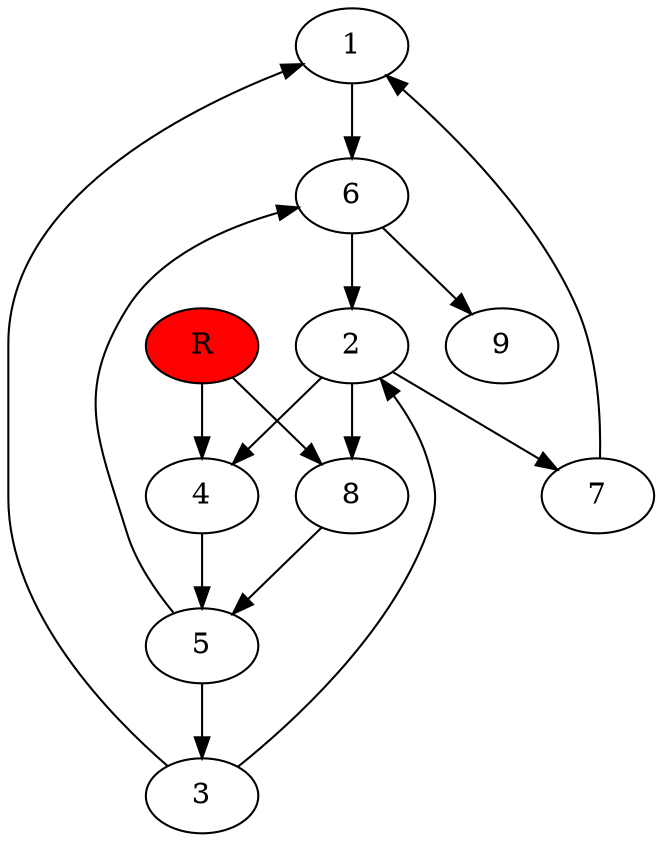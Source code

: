 digraph prb22400 {
	1
	2
	3
	4
	5
	6
	7
	8
	R [fillcolor="#ff0000" style=filled]
	1 -> 6
	2 -> 4
	2 -> 7
	2 -> 8
	3 -> 1
	3 -> 2
	4 -> 5
	5 -> 3
	5 -> 6
	6 -> 2
	6 -> 9
	7 -> 1
	8 -> 5
	R -> 4
	R -> 8
}
